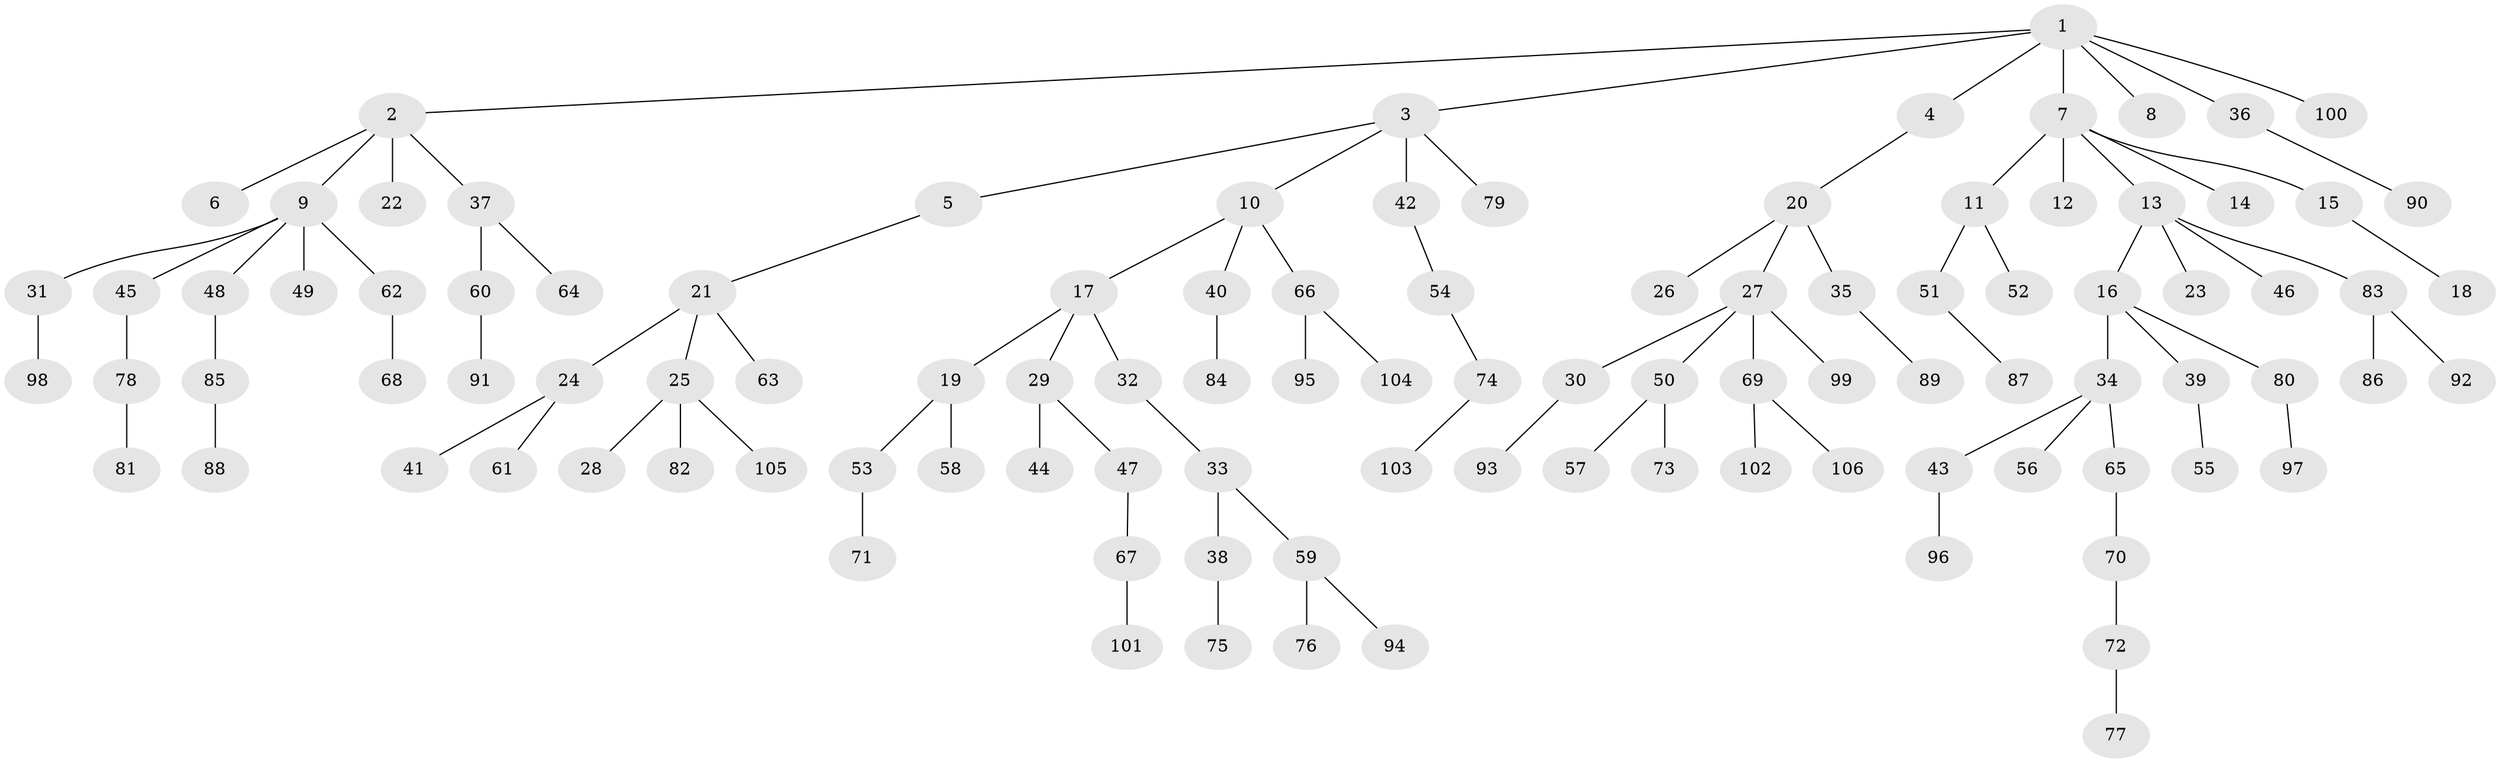 // Generated by graph-tools (version 1.1) at 2025/36/03/09/25 02:36:46]
// undirected, 106 vertices, 105 edges
graph export_dot {
graph [start="1"]
  node [color=gray90,style=filled];
  1;
  2;
  3;
  4;
  5;
  6;
  7;
  8;
  9;
  10;
  11;
  12;
  13;
  14;
  15;
  16;
  17;
  18;
  19;
  20;
  21;
  22;
  23;
  24;
  25;
  26;
  27;
  28;
  29;
  30;
  31;
  32;
  33;
  34;
  35;
  36;
  37;
  38;
  39;
  40;
  41;
  42;
  43;
  44;
  45;
  46;
  47;
  48;
  49;
  50;
  51;
  52;
  53;
  54;
  55;
  56;
  57;
  58;
  59;
  60;
  61;
  62;
  63;
  64;
  65;
  66;
  67;
  68;
  69;
  70;
  71;
  72;
  73;
  74;
  75;
  76;
  77;
  78;
  79;
  80;
  81;
  82;
  83;
  84;
  85;
  86;
  87;
  88;
  89;
  90;
  91;
  92;
  93;
  94;
  95;
  96;
  97;
  98;
  99;
  100;
  101;
  102;
  103;
  104;
  105;
  106;
  1 -- 2;
  1 -- 3;
  1 -- 4;
  1 -- 7;
  1 -- 8;
  1 -- 36;
  1 -- 100;
  2 -- 6;
  2 -- 9;
  2 -- 22;
  2 -- 37;
  3 -- 5;
  3 -- 10;
  3 -- 42;
  3 -- 79;
  4 -- 20;
  5 -- 21;
  7 -- 11;
  7 -- 12;
  7 -- 13;
  7 -- 14;
  7 -- 15;
  9 -- 31;
  9 -- 45;
  9 -- 48;
  9 -- 49;
  9 -- 62;
  10 -- 17;
  10 -- 40;
  10 -- 66;
  11 -- 51;
  11 -- 52;
  13 -- 16;
  13 -- 23;
  13 -- 46;
  13 -- 83;
  15 -- 18;
  16 -- 34;
  16 -- 39;
  16 -- 80;
  17 -- 19;
  17 -- 29;
  17 -- 32;
  19 -- 53;
  19 -- 58;
  20 -- 26;
  20 -- 27;
  20 -- 35;
  21 -- 24;
  21 -- 25;
  21 -- 63;
  24 -- 41;
  24 -- 61;
  25 -- 28;
  25 -- 82;
  25 -- 105;
  27 -- 30;
  27 -- 50;
  27 -- 69;
  27 -- 99;
  29 -- 44;
  29 -- 47;
  30 -- 93;
  31 -- 98;
  32 -- 33;
  33 -- 38;
  33 -- 59;
  34 -- 43;
  34 -- 56;
  34 -- 65;
  35 -- 89;
  36 -- 90;
  37 -- 60;
  37 -- 64;
  38 -- 75;
  39 -- 55;
  40 -- 84;
  42 -- 54;
  43 -- 96;
  45 -- 78;
  47 -- 67;
  48 -- 85;
  50 -- 57;
  50 -- 73;
  51 -- 87;
  53 -- 71;
  54 -- 74;
  59 -- 76;
  59 -- 94;
  60 -- 91;
  62 -- 68;
  65 -- 70;
  66 -- 95;
  66 -- 104;
  67 -- 101;
  69 -- 102;
  69 -- 106;
  70 -- 72;
  72 -- 77;
  74 -- 103;
  78 -- 81;
  80 -- 97;
  83 -- 86;
  83 -- 92;
  85 -- 88;
}
